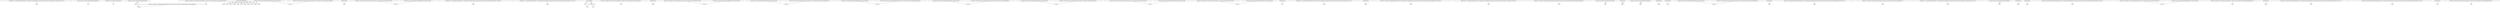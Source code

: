 digraph g {
0[label="interfaceinvoke r1.<org.osgi.framework.BundleContext: org.osgi.framework.ServiceRegistration registerService(java.lang.String,java.lang.Object,java.util.Dictionary)>($r8, $r9, r3)"]
1[label="$r10"]
0->1[label=""]
2[label="@this: org.eclipse.core.runtime.internal.adaptor.EclipseAdaptorHook"]
3[label="r0"]
2->3[label=""]
4[label="@parameter0: org.osgi.framework.BundleContext"]
5[label="r1"]
4->5[label=""]
6[label="org.eclipse.core.runtime.internal.adaptor.PluginConverterImpl"]
7[label="$r31"]
6->7[label="type"]
8[label="staticinvoke <org.eclipse.core.runtime.adaptor.LocationManager: org.eclipse.osgi.service.datalocation.Location getInstanceLocation()>()"]
9[label="r94"]
8->9[label=""]
10[label="java.lang.NoClassDefFoundError"]
11[label="$r90"]
10->11[label="type"]
12[label="<org.eclipse.core.runtime.internal.adaptor.EclipseAdaptorHook: java.lang.Class class$2>"]
13[label="$r105"]
12->13[label=""]
14[label="@caughtexception"]
15[label="$r80"]
14->15[label=""]
16[label="staticinvoke <java.lang.Class: java.lang.Class forName(java.lang.String)>('org.eclipse.osgi.service.datalocation.Location')"]
17[label="$r95"]
16->17[label=""]
18[label="interfaceinvoke r1.<org.osgi.framework.BundleContext: org.osgi.framework.ServiceRegistration registerService(java.lang.String,java.lang.Object,java.util.Dictionary)>($r46, r96, r2)"]
19[label="$r47"]
18->19[label=""]
20[label="interfaceinvoke r1.<org.osgi.framework.BundleContext: org.osgi.framework.ServiceRegistration registerService(java.lang.String,java.lang.Object,java.util.Dictionary)>($r41, r98, r2)"]
21[label="$r42"]
20->21[label=""]
22[label="$r5"]
23[label="r2"]
22->23[label=""]
24[label="staticinvoke <org.eclipse.core.runtime.adaptor.LocationManager: org.eclipse.osgi.service.datalocation.Location getUserLocation()>()"]
25[label="r92"]
24->25[label=""]
26[label="staticinvoke <org.eclipse.core.runtime.internal.adaptor.PluginConverterImpl: org.eclipse.core.runtime.internal.adaptor.PluginConverterImpl getDefault()>()"]
27[label="r107"]
26->27[label=""]
28[label="@caughtexception"]
29[label="$r83"]
28->29[label=""]
30[label="staticinvoke <java.lang.Class: java.lang.Class forName(java.lang.String)>('org.eclipse.osgi.service.datalocation.Location')"]
31[label="$r101"]
30->31[label=""]
7->27[label=""]
32[label="<org.eclipse.core.runtime.internal.adaptor.EclipseAdaptorHook: java.lang.Class class$5>"]
33[label="$r109"]
32->33[label=""]
34[label="<org.eclipse.core.runtime.internal.adaptor.EclipseAdaptorHook: java.lang.Class class$6>"]
35[label="$r110"]
34->35[label=""]
36[label="<org.eclipse.core.runtime.internal.adaptor.EclipseAdaptorHook: java.lang.Class class$3>"]
37[label="$r106"]
36->37[label=""]
38[label="<org.eclipse.core.runtime.internal.adaptor.EclipseAdaptorHook: java.lang.Class class$0>"]
39[label="$r99"]
38->39[label=""]
40[label="staticinvoke <java.lang.Class: java.lang.Class forName(java.lang.String)>('org.eclipse.osgi.service.environment.EnvironmentInfo')"]
40->13[label=""]
41[label="staticinvoke <java.lang.Class: java.lang.Class forName(java.lang.String)>('org.eclipse.osgi.service.datalocation.Location')"]
42[label="$r93"]
41->42[label=""]
43[label="staticinvoke <java.lang.Class: java.lang.Class forName(java.lang.String)>('org.eclipse.osgi.service.datalocation.Location')"]
44[label="$r97"]
43->44[label=""]
45[label="@caughtexception"]
46[label="$r77"]
45->46[label=""]
47[label="interfaceinvoke r1.<org.osgi.framework.BundleContext: org.osgi.framework.ServiceRegistration registerService(java.lang.String,java.lang.Object,java.util.Dictionary)>($r51, r94, r2)"]
48[label="$r52"]
47->48[label=""]
49[label="@caughtexception"]
50[label="$r65"]
49->50[label=""]
51[label="staticinvoke <org.eclipse.osgi.internal.baseadaptor.AdaptorUtil: org.osgi.framework.ServiceRegistration register(java.lang.String,java.lang.Object,org.osgi.framework.BundleContext)>($r28, $r29, r1)"]
52[label="$r30"]
51->52[label=""]
53[label="staticinvoke <java.lang.Class: java.lang.Class forName(java.lang.String)>('org.eclipse.osgi.service.datalocation.Location')"]
53->39[label=""]
54[label="staticinvoke <java.lang.Class: java.lang.Class forName(java.lang.String)>('org.eclipse.osgi.service.localization.BundleLocalization')"]
54->35[label=""]
55[label="interfaceinvoke r1.<org.osgi.framework.BundleContext: org.osgi.framework.ServiceRegistration registerService(java.lang.String,java.lang.Object,java.util.Dictionary)>($r56, r92, r2)"]
56[label="$r57"]
55->56[label=""]
57[label="staticinvoke <org.eclipse.core.runtime.internal.adaptor.EclipseEnvironmentInfo: org.eclipse.core.runtime.internal.adaptor.EclipseEnvironmentInfo getDefault()>()"]
58[label="$r13"]
57->58[label=""]
59[label="$r87"]
10->59[label="type"]
60[label="org.eclipse.core.runtime.internal.adaptor.URLConverterImpl"]
61[label="$r9"]
60->61[label="type"]
62[label="java.lang.String[]"]
63[label="$r103"]
62->63[label="type"]
64[label="$r81"]
10->64[label="type"]
65[label="java.util.Hashtable"]
65->23[label="type"]
66[label="org.eclipse.core.runtime.internal.adaptor.BundleLocalizationImpl"]
67[label="$r29"]
66->67[label="type"]
68[label="$r66"]
10->68[label="type"]
69[label="@caughtexception"]
70[label="$r86"]
69->70[label=""]
71[label="@caughtexception"]
72[label="$r74"]
71->72[label=""]
73[label="<org.eclipse.core.runtime.internal.adaptor.EclipseAdaptorHook: java.lang.Class class$4>"]
74[label="$r108"]
73->74[label=""]
75[label="$r102"]
76[label="r3"]
75->76[label=""]
65->76[label="type"]
77[label="$r78"]
10->77[label="type"]
78[label="@caughtexception"]
79[label="$r89"]
78->79[label=""]
80[label="$r72"]
10->80[label="type"]
81[label="$r63"]
10->81[label="type"]
82[label="staticinvoke <org.eclipse.osgi.internal.baseadaptor.AdaptorUtil: org.osgi.framework.ServiceRegistration register(java.lang.String,java.lang.Object,org.osgi.framework.BundleContext)>($r24, $r25, r1)"]
83[label="$r26"]
82->83[label=""]
84[label="staticinvoke <org.eclipse.core.runtime.adaptor.LocationManager: org.eclipse.osgi.service.datalocation.Location getInstallLocation()>()"]
85[label="r98"]
84->85[label=""]
86[label="interfaceinvoke r1.<org.osgi.framework.BundleContext: org.osgi.framework.ServiceRegistration registerService(java.lang.String,java.lang.Object,java.util.Dictionary)>($r36, r100, r2)"]
87[label="$r37"]
86->87[label=""]
88[label="staticinvoke <java.lang.Class: java.lang.Class forName(java.lang.String)>('org.eclipse.osgi.service.resolver.PlatformAdmin')"]
88->37[label=""]
89[label="staticinvoke <java.lang.Class: java.lang.Class forName(java.lang.String)>('org.eclipse.osgi.service.pluginconversion.PluginConverter')"]
89->74[label=""]
90[label="org.eclipse.core.runtime.internal.adaptor.EclipseCommandProvider"]
91[label="$r25"]
90->91[label="type"]
92[label="@caughtexception"]
93[label="$r62"]
92->93[label=""]
94[label="<org.eclipse.core.runtime.internal.adaptor.EclipseAdaptorHook: java.lang.Class class$0>"]
94->42[label=""]
95[label="@caughtexception"]
96[label="$r59"]
95->96[label=""]
97[label="$r69"]
10->97[label="type"]
98[label="<org.eclipse.core.runtime.internal.adaptor.EclipseAdaptorHook: java.lang.Class class$0>"]
98->17[label=""]
99[label="<org.eclipse.core.runtime.internal.adaptor.EclipseAdaptorHook: java.lang.Class class$0>"]
99->44[label=""]
100[label="staticinvoke <org.eclipse.osgi.internal.baseadaptor.AdaptorUtil: org.osgi.framework.ServiceRegistration register(java.lang.String,java.lang.Object,org.osgi.framework.BundleContext)>($r16, $r18, r1)"]
101[label="$r19"]
100->101[label=""]
102[label="$r75"]
10->102[label="type"]
103[label="staticinvoke <java.lang.Class: java.lang.Class forName(java.lang.String)>('org.eclipse.osgi.service.urlconversion.URLConverter')"]
104[label="$r104"]
103->104[label=""]
105[label="staticinvoke <org.eclipse.core.runtime.adaptor.LocationManager: org.eclipse.osgi.service.datalocation.Location getEclipseHomeLocation()>()"]
106[label="r100"]
105->106[label=""]
107[label="@caughtexception"]
108[label="$r68"]
107->108[label=""]
6->27[label="type"]
109[label="staticinvoke <org.eclipse.osgi.internal.baseadaptor.AdaptorUtil: org.osgi.framework.ServiceRegistration register(java.lang.String,java.lang.Object,org.osgi.framework.BundleContext)>($r21, r107, r1)"]
110[label="$r22"]
109->110[label=""]
111[label="$r60"]
10->111[label="type"]
112[label="staticinvoke <org.eclipse.osgi.internal.baseadaptor.AdaptorUtil: org.osgi.framework.ServiceRegistration register(java.lang.String,java.lang.Object,org.osgi.framework.BundleContext)>($r12, $r13, r1)"]
113[label="$r14"]
112->113[label=""]
114[label="staticinvoke <java.lang.Class: java.lang.Class forName(java.lang.String)>('org.eclipse.osgi.framework.console.CommandProvider')"]
114->33[label=""]
65->22[label="type"]
115[label="<org.eclipse.core.runtime.internal.adaptor.EclipseAdaptorHook: java.lang.Class class$1>"]
115->104[label=""]
116[label="@caughtexception"]
117[label="$r71"]
116->117[label=""]
118[label="$r84"]
10->118[label="type"]
119[label="<org.eclipse.core.runtime.internal.adaptor.EclipseAdaptorHook: java.lang.Class class$0>"]
119->31[label=""]
120[label="staticinvoke <org.eclipse.core.runtime.adaptor.LocationManager: org.eclipse.osgi.service.datalocation.Location getConfigurationLocation()>()"]
121[label="r96"]
120->121[label=""]
65->75[label="type"]
}